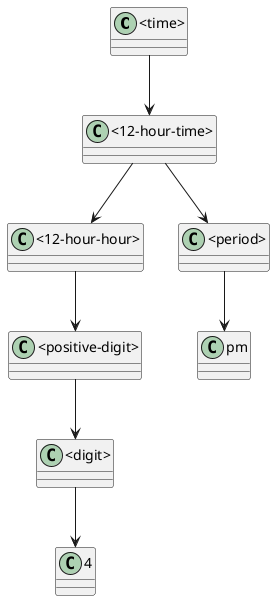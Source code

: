 @startuml 4pm-parse-tree
class "<time>" {}
class "<12-hour-time>" {}
class "<12-hour-hour>" {}
class "<period>" {}
class "pm" {}
class "<positive-digit>" {}
class "<digit>" {}
class "4" {}

"<time>" --> "<12-hour-time>" 
"<12-hour-time>" --> "<12-hour-hour>"
"<12-hour-time>" --> "<period>"
"<period>" --> "pm"
"<12-hour-hour>" --> "<positive-digit>"
"<positive-digit>" --> "<digit>"
"<digit>" --> "4"

@enduml
